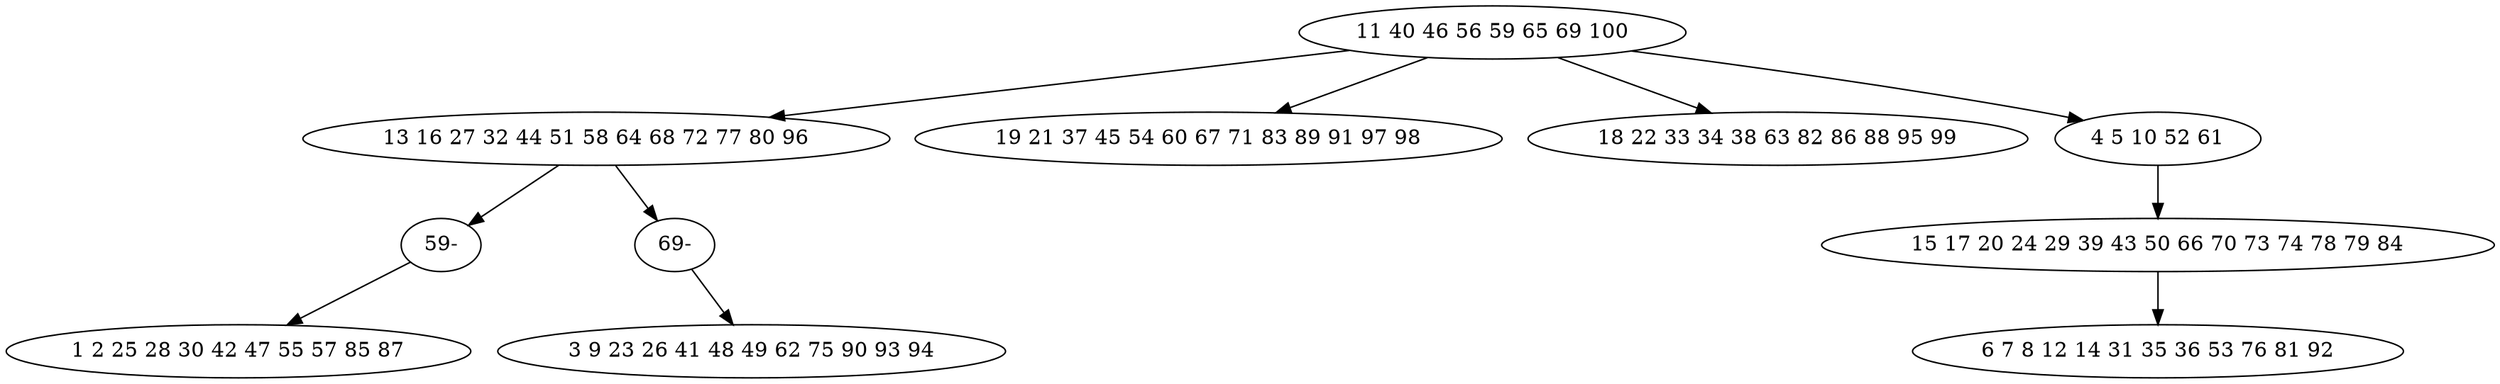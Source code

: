 digraph true_tree {
	"0" -> "1"
	"1" -> "9"
	"0" -> "3"
	"0" -> "4"
	"0" -> "5"
	"5" -> "6"
	"1" -> "10"
	"6" -> "8"
	"9" -> "2"
	"10" -> "7"
	"0" [label="11 40 46 56 59 65 69 100"];
	"1" [label="13 16 27 32 44 51 58 64 68 72 77 80 96"];
	"2" [label="1 2 25 28 30 42 47 55 57 85 87"];
	"3" [label="19 21 37 45 54 60 67 71 83 89 91 97 98"];
	"4" [label="18 22 33 34 38 63 82 86 88 95 99"];
	"5" [label="4 5 10 52 61"];
	"6" [label="15 17 20 24 29 39 43 50 66 70 73 74 78 79 84"];
	"7" [label="3 9 23 26 41 48 49 62 75 90 93 94"];
	"8" [label="6 7 8 12 14 31 35 36 53 76 81 92"];
	"9" [label="59-"];
	"10" [label="69-"];
}
